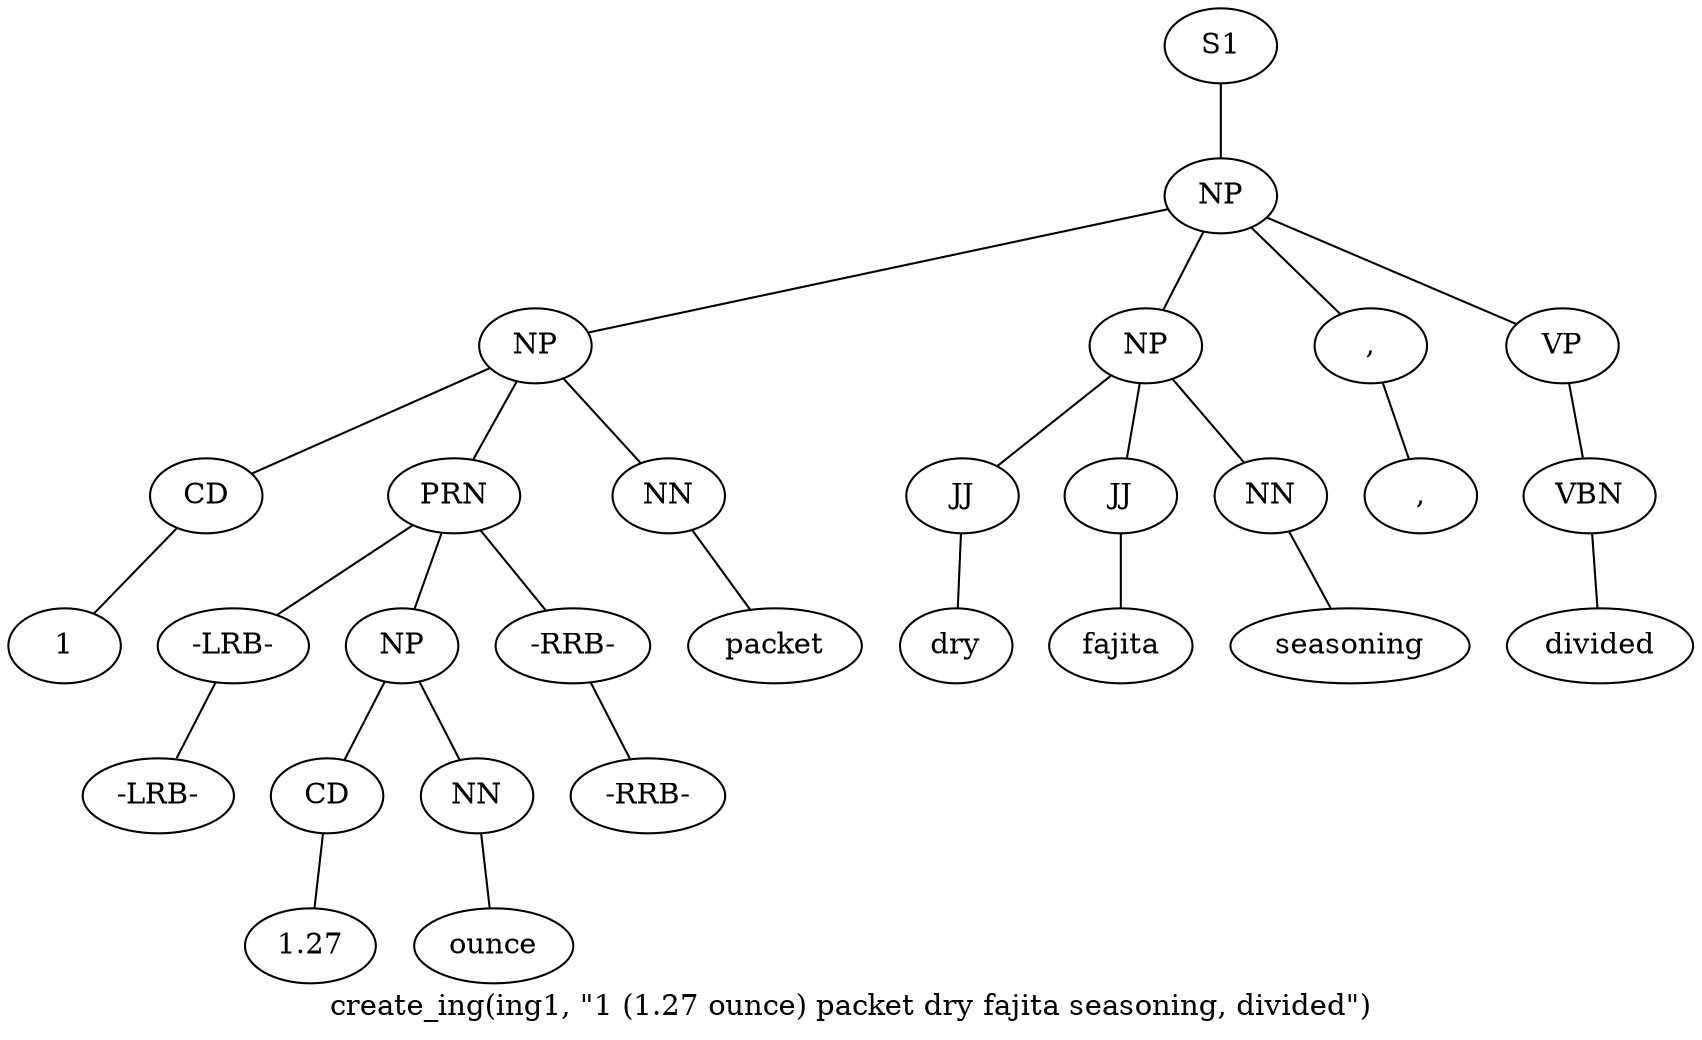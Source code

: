 graph SyntaxGraph {
	label = "create_ing(ing1, \"1 (1.27 ounce) packet dry fajita seasoning, divided\")";
	Node0 [label="S1"];
	Node1 [label="NP"];
	Node2 [label="NP"];
	Node3 [label="CD"];
	Node4 [label="1"];
	Node5 [label="PRN"];
	Node6 [label="-LRB-"];
	Node7 [label="-LRB-"];
	Node8 [label="NP"];
	Node9 [label="CD"];
	Node10 [label="1.27"];
	Node11 [label="NN"];
	Node12 [label="ounce"];
	Node13 [label="-RRB-"];
	Node14 [label="-RRB-"];
	Node15 [label="NN"];
	Node16 [label="packet"];
	Node17 [label="NP"];
	Node18 [label="JJ"];
	Node19 [label="dry"];
	Node20 [label="JJ"];
	Node21 [label="fajita"];
	Node22 [label="NN"];
	Node23 [label="seasoning"];
	Node24 [label=","];
	Node25 [label=","];
	Node26 [label="VP"];
	Node27 [label="VBN"];
	Node28 [label="divided"];

	Node0 -- Node1;
	Node1 -- Node2;
	Node1 -- Node17;
	Node1 -- Node24;
	Node1 -- Node26;
	Node2 -- Node3;
	Node2 -- Node5;
	Node2 -- Node15;
	Node3 -- Node4;
	Node5 -- Node6;
	Node5 -- Node8;
	Node5 -- Node13;
	Node6 -- Node7;
	Node8 -- Node9;
	Node8 -- Node11;
	Node9 -- Node10;
	Node11 -- Node12;
	Node13 -- Node14;
	Node15 -- Node16;
	Node17 -- Node18;
	Node17 -- Node20;
	Node17 -- Node22;
	Node18 -- Node19;
	Node20 -- Node21;
	Node22 -- Node23;
	Node24 -- Node25;
	Node26 -- Node27;
	Node27 -- Node28;
}